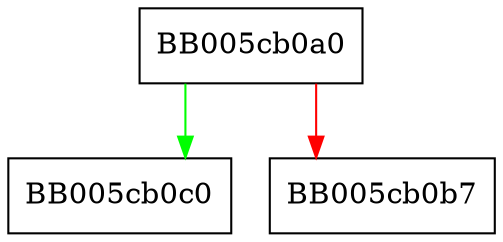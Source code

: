digraph evp_keymgmt_import {
  node [shape="box"];
  graph [splines=ortho];
  BB005cb0a0 -> BB005cb0c0 [color="green"];
  BB005cb0a0 -> BB005cb0b7 [color="red"];
}